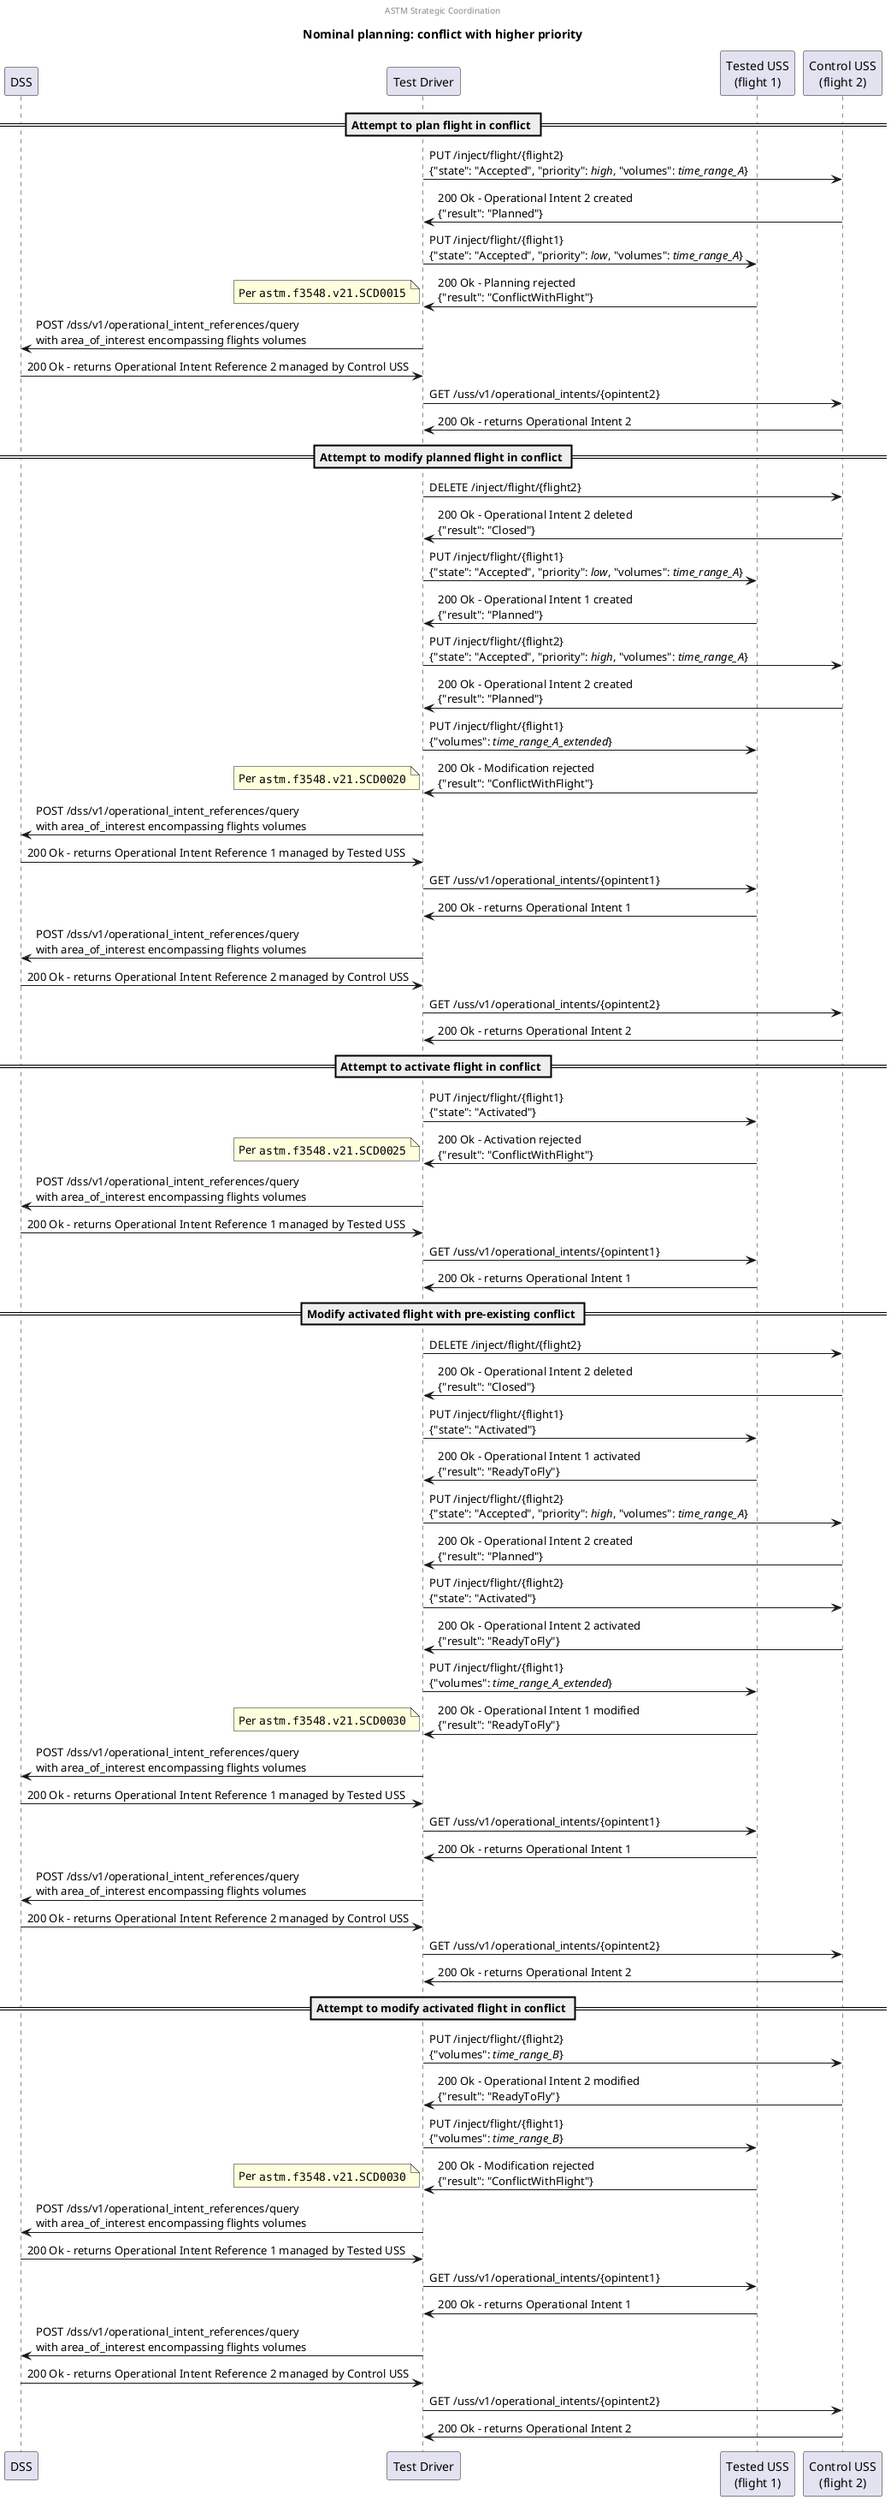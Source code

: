 @startuml
center header ASTM Strategic Coordination
title Nominal planning: conflict with higher priority

participant "DSS"
participant "Test Driver" as TD
participant "Tested USS\n(flight 1)" as T_USS
participant "Control USS\n(flight 2)" as C_USS

== Attempt to plan flight in conflict ==
TD -> C_USS: PUT /inject/flight/{flight2}\n{"state": "Accepted", "priority": //high//, "volumes": //time_range_A//}
TD <- C_USS: 200 Ok - Operational Intent 2 created\n{"result": "Planned"}

TD -> T_USS: PUT /inject/flight/{flight1}\n{"state": "Accepted", "priority": //low//, "volumes": //time_range_A//}
TD <- T_USS: 200 Ok - Planning rejected\n{"result": "ConflictWithFlight"}
note left: Per ""astm.f3548.v21.SCD0015""

TD -> DSS: POST /dss/v1/operational_intent_references/query\nwith area_of_interest encompassing flights volumes
TD <- DSS: 200 Ok - returns Operational Intent Reference 2 managed by Control USS
TD -> C_USS: GET /uss/v1/operational_intents/{opintent2}
TD <- C_USS: 200 Ok - returns Operational Intent 2

== Attempt to modify planned flight in conflict ==
TD -> C_USS: DELETE /inject/flight/{flight2}
TD <- C_USS: 200 Ok - Operational Intent 2 deleted\n{"result": "Closed"}

TD -> T_USS: PUT /inject/flight/{flight1}\n{"state": "Accepted", "priority": //low//, "volumes": //time_range_A//}
TD <- T_USS: 200 Ok - Operational Intent 1 created\n{"result": "Planned"}

TD -> C_USS: PUT /inject/flight/{flight2}\n{"state": "Accepted", "priority": //high//, "volumes": //time_range_A//}
TD <- C_USS: 200 Ok - Operational Intent 2 created\n{"result": "Planned"}

TD -> T_USS: PUT /inject/flight/{flight1}\n{"volumes": //time_range_A_extended//}
TD <- T_USS: 200 Ok - Modification rejected\n{"result": "ConflictWithFlight"}
note left: Per ""astm.f3548.v21.SCD0020""

TD -> DSS: POST /dss/v1/operational_intent_references/query\nwith area_of_interest encompassing flights volumes
TD <- DSS: 200 Ok - returns Operational Intent Reference 1 managed by Tested USS
TD -> T_USS: GET /uss/v1/operational_intents/{opintent1}
TD <- T_USS: 200 Ok - returns Operational Intent 1

TD -> DSS: POST /dss/v1/operational_intent_references/query\nwith area_of_interest encompassing flights volumes
TD <- DSS: 200 Ok - returns Operational Intent Reference 2 managed by Control USS
TD -> C_USS: GET /uss/v1/operational_intents/{opintent2}
TD <- C_USS: 200 Ok - returns Operational Intent 2

== Attempt to activate flight in conflict ==
TD -> T_USS: PUT /inject/flight/{flight1}\n{"state": "Activated"}
TD <- T_USS: 200 Ok - Activation rejected\n{"result": "ConflictWithFlight"}
note left: Per ""astm.f3548.v21.SCD0025""

TD -> DSS: POST /dss/v1/operational_intent_references/query\nwith area_of_interest encompassing flights volumes
TD <- DSS: 200 Ok - returns Operational Intent Reference 1 managed by Tested USS
TD -> T_USS: GET /uss/v1/operational_intents/{opintent1}
TD <- T_USS: 200 Ok - returns Operational Intent 1

== Modify activated flight with pre-existing conflict ==
TD -> C_USS: DELETE /inject/flight/{flight2}
TD <- C_USS: 200 Ok - Operational Intent 2 deleted\n{"result": "Closed"}

TD -> T_USS: PUT /inject/flight/{flight1}\n{"state": "Activated"}
TD <- T_USS: 200 Ok - Operational Intent 1 activated\n{"result": "ReadyToFly"}

TD -> C_USS: PUT /inject/flight/{flight2}\n{"state": "Accepted", "priority": //high//, "volumes": //time_range_A//}
TD <- C_USS: 200 Ok - Operational Intent 2 created\n{"result": "Planned"}

TD -> C_USS: PUT /inject/flight/{flight2}\n{"state": "Activated"}
TD <- C_USS: 200 Ok - Operational Intent 2 activated\n{"result": "ReadyToFly"}

TD -> T_USS: PUT /inject/flight/{flight1}\n{"volumes": //time_range_A_extended//}
TD <- T_USS: 200 Ok - Operational Intent 1 modified\n{"result": "ReadyToFly"}
note left: Per ""astm.f3548.v21.SCD0030""

TD -> DSS: POST /dss/v1/operational_intent_references/query\nwith area_of_interest encompassing flights volumes
TD <- DSS: 200 Ok - returns Operational Intent Reference 1 managed by Tested USS
TD -> T_USS: GET /uss/v1/operational_intents/{opintent1}
TD <- T_USS: 200 Ok - returns Operational Intent 1

TD -> DSS: POST /dss/v1/operational_intent_references/query\nwith area_of_interest encompassing flights volumes
TD <- DSS: 200 Ok - returns Operational Intent Reference 2 managed by Control USS
TD -> C_USS: GET /uss/v1/operational_intents/{opintent2}
TD <- C_USS: 200 Ok - returns Operational Intent 2

== Attempt to modify activated flight in conflict ==
TD -> C_USS: PUT /inject/flight/{flight2}\n{"volumes": //time_range_B//}
TD <- C_USS: 200 Ok - Operational Intent 2 modified\n{"result": "ReadyToFly"}

TD -> T_USS: PUT /inject/flight/{flight1}\n{"volumes": //time_range_B//}
TD <- T_USS: 200 Ok - Modification rejected\n{"result": "ConflictWithFlight"}
note left: Per ""astm.f3548.v21.SCD0030""

TD -> DSS: POST /dss/v1/operational_intent_references/query\nwith area_of_interest encompassing flights volumes
TD <- DSS: 200 Ok - returns Operational Intent Reference 1 managed by Tested USS
TD -> T_USS: GET /uss/v1/operational_intents/{opintent1}
TD <- T_USS: 200 Ok - returns Operational Intent 1

TD -> DSS: POST /dss/v1/operational_intent_references/query\nwith area_of_interest encompassing flights volumes
TD <- DSS: 200 Ok - returns Operational Intent Reference 2 managed by Control USS
TD -> C_USS: GET /uss/v1/operational_intents/{opintent2}
TD <- C_USS: 200 Ok - returns Operational Intent 2

@enduml
